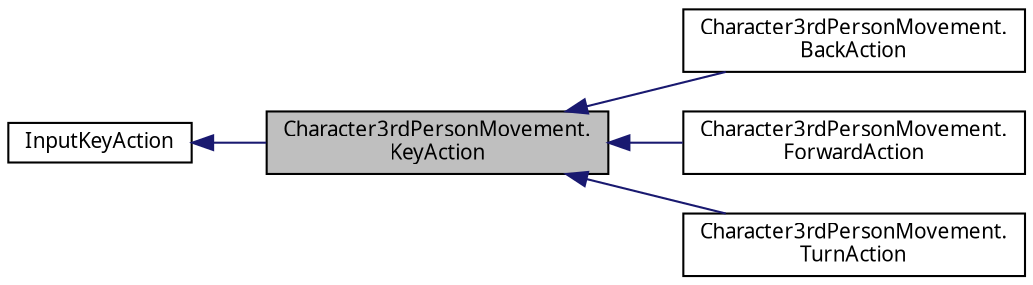 digraph "Character3rdPersonMovement.KeyAction"
{
 // LATEX_PDF_SIZE
  edge [fontname="Calibrii",fontsize="10",labelfontname="Calibrii",labelfontsize="10"];
  node [fontname="Calibrii",fontsize="10",shape=record];
  rankdir="LR";
  Node1 [label="Character3rdPersonMovement.\lKeyAction",height=0.2,width=0.4,color="black", fillcolor="grey75", style="filled", fontcolor="black",tooltip=" "];
  Node2 -> Node1 [dir="back",color="midnightblue",fontsize="10",style="solid",fontname="Calibrii"];
  Node2 [label="InputKeyAction",height=0.2,width=0.4,color="black", fillcolor="white", style="filled",tooltip=" "];
  Node1 -> Node3 [dir="back",color="midnightblue",fontsize="10",style="solid",fontname="Calibrii"];
  Node3 [label="Character3rdPersonMovement.\lBackAction",height=0.2,width=0.4,color="black", fillcolor="white", style="filled",URL="$d0/d4b/classCharacter3rdPersonMovement_1_1BackAction.html",tooltip=" "];
  Node1 -> Node4 [dir="back",color="midnightblue",fontsize="10",style="solid",fontname="Calibrii"];
  Node4 [label="Character3rdPersonMovement.\lForwardAction",height=0.2,width=0.4,color="black", fillcolor="white", style="filled",URL="$d2/d89/classCharacter3rdPersonMovement_1_1ForwardAction.html",tooltip=" "];
  Node1 -> Node5 [dir="back",color="midnightblue",fontsize="10",style="solid",fontname="Calibrii"];
  Node5 [label="Character3rdPersonMovement.\lTurnAction",height=0.2,width=0.4,color="black", fillcolor="white", style="filled",URL="$d0/d7c/classCharacter3rdPersonMovement_1_1TurnAction.html",tooltip=" "];
}
